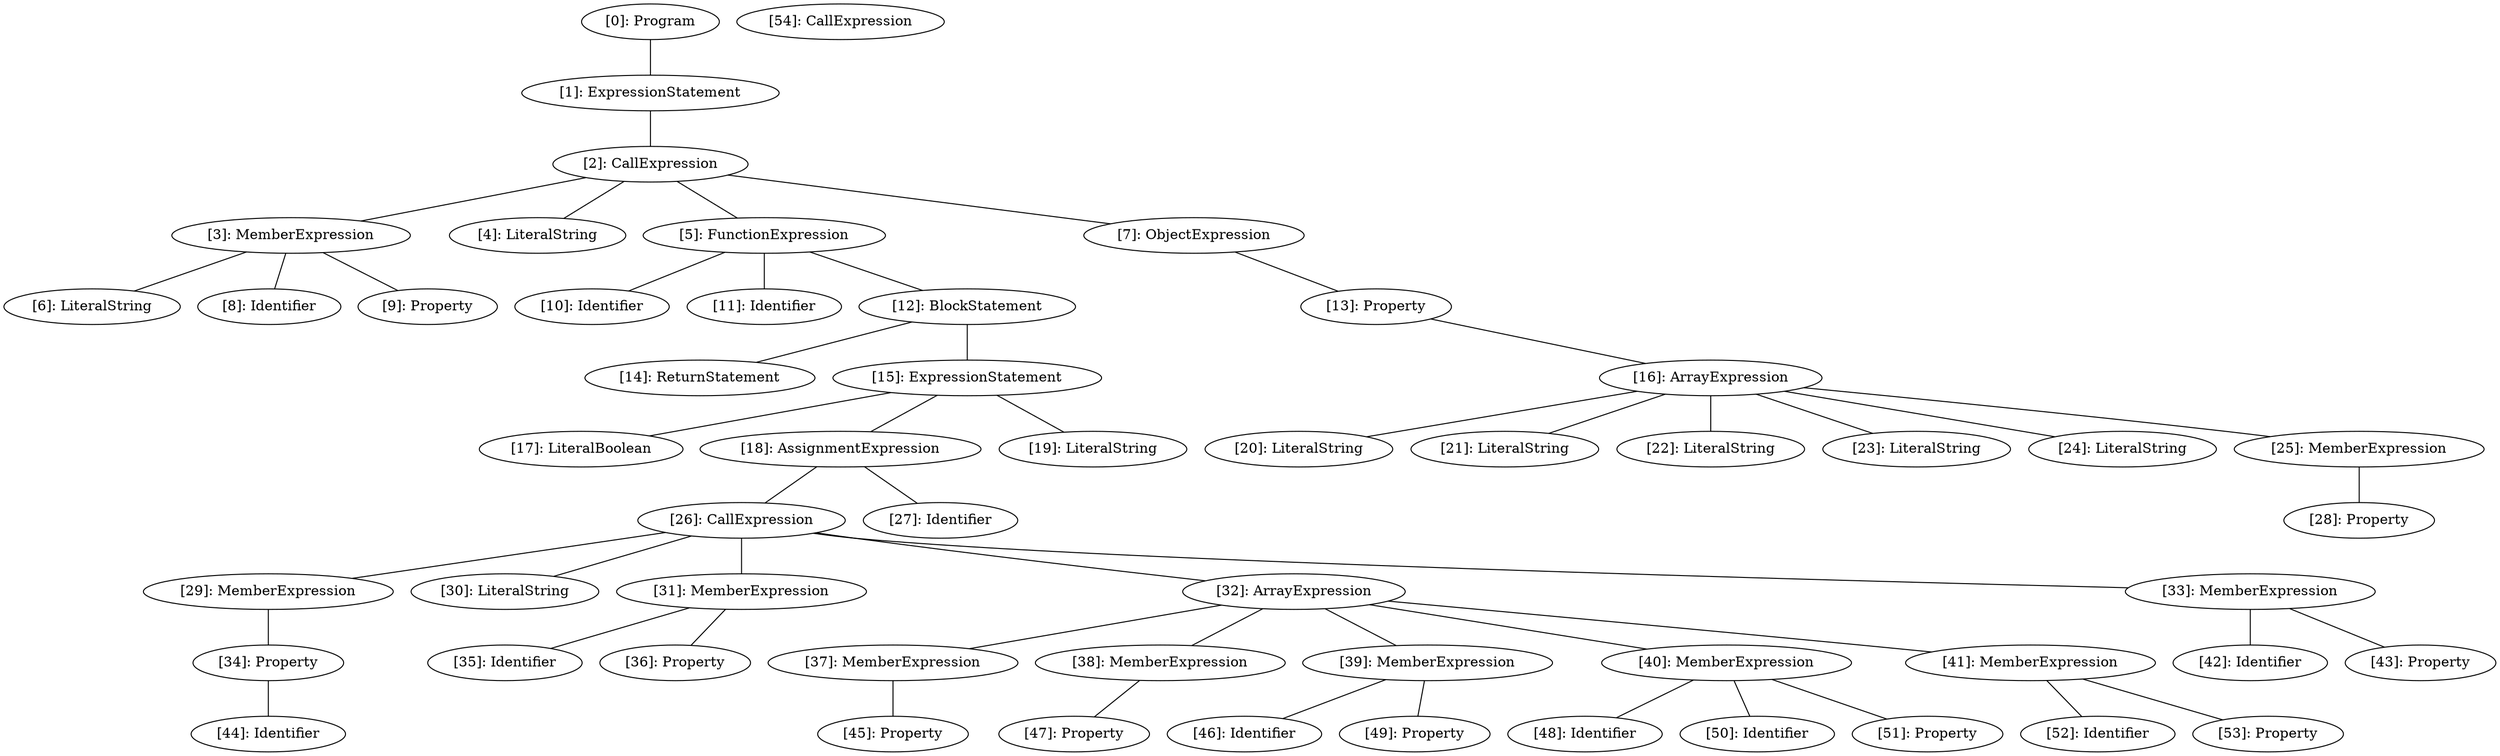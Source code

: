 // Result
graph {
	0 [label="[0]: Program"]
	1 [label="[1]: ExpressionStatement"]
	2 [label="[2]: CallExpression"]
	3 [label="[3]: MemberExpression"]
	4 [label="[4]: LiteralString"]
	5 [label="[5]: FunctionExpression"]
	6 [label="[6]: LiteralString"]
	7 [label="[7]: ObjectExpression"]
	8 [label="[8]: Identifier"]
	9 [label="[9]: Property"]
	10 [label="[10]: Identifier"]
	11 [label="[11]: Identifier"]
	12 [label="[12]: BlockStatement"]
	13 [label="[13]: Property"]
	14 [label="[14]: ReturnStatement"]
	15 [label="[15]: ExpressionStatement"]
	16 [label="[16]: ArrayExpression"]
	17 [label="[17]: LiteralBoolean"]
	18 [label="[18]: AssignmentExpression"]
	19 [label="[19]: LiteralString"]
	20 [label="[20]: LiteralString"]
	21 [label="[21]: LiteralString"]
	22 [label="[22]: LiteralString"]
	23 [label="[23]: LiteralString"]
	24 [label="[24]: LiteralString"]
	25 [label="[25]: MemberExpression"]
	26 [label="[26]: CallExpression"]
	27 [label="[27]: Identifier"]
	28 [label="[28]: Property"]
	29 [label="[29]: MemberExpression"]
	30 [label="[30]: LiteralString"]
	31 [label="[31]: MemberExpression"]
	32 [label="[32]: ArrayExpression"]
	33 [label="[33]: MemberExpression"]
	34 [label="[34]: Property"]
	35 [label="[35]: Identifier"]
	36 [label="[36]: Property"]
	37 [label="[37]: MemberExpression"]
	38 [label="[38]: MemberExpression"]
	39 [label="[39]: MemberExpression"]
	40 [label="[40]: MemberExpression"]
	41 [label="[41]: MemberExpression"]
	42 [label="[42]: Identifier"]
	43 [label="[43]: Property"]
	44 [label="[44]: Identifier"]
	45 [label="[45]: Property"]
	46 [label="[46]: Identifier"]
	47 [label="[47]: Property"]
	48 [label="[48]: Identifier"]
	49 [label="[49]: Property"]
	50 [label="[50]: Identifier"]
	51 [label="[51]: Property"]
	52 [label="[52]: Identifier"]
	53 [label="[53]: Property"]
	54 [label="[54]: CallExpression"]
	0 -- 1
	1 -- 2
	2 -- 3
	2 -- 4
	2 -- 5
	2 -- 7
	3 -- 6
	3 -- 8
	3 -- 9
	5 -- 10
	5 -- 11
	5 -- 12
	7 -- 13
	12 -- 14
	12 -- 15
	13 -- 16
	15 -- 17
	15 -- 18
	15 -- 19
	16 -- 20
	16 -- 21
	16 -- 22
	16 -- 23
	16 -- 24
	16 -- 25
	18 -- 26
	18 -- 27
	25 -- 28
	26 -- 29
	26 -- 30
	26 -- 31
	26 -- 32
	26 -- 33
	29 -- 34
	31 -- 35
	31 -- 36
	32 -- 37
	32 -- 38
	32 -- 39
	32 -- 40
	32 -- 41
	33 -- 42
	33 -- 43
	34 -- 44
	37 -- 45
	38 -- 47
	39 -- 46
	39 -- 49
	40 -- 48
	40 -- 50
	40 -- 51
	41 -- 52
	41 -- 53
}
